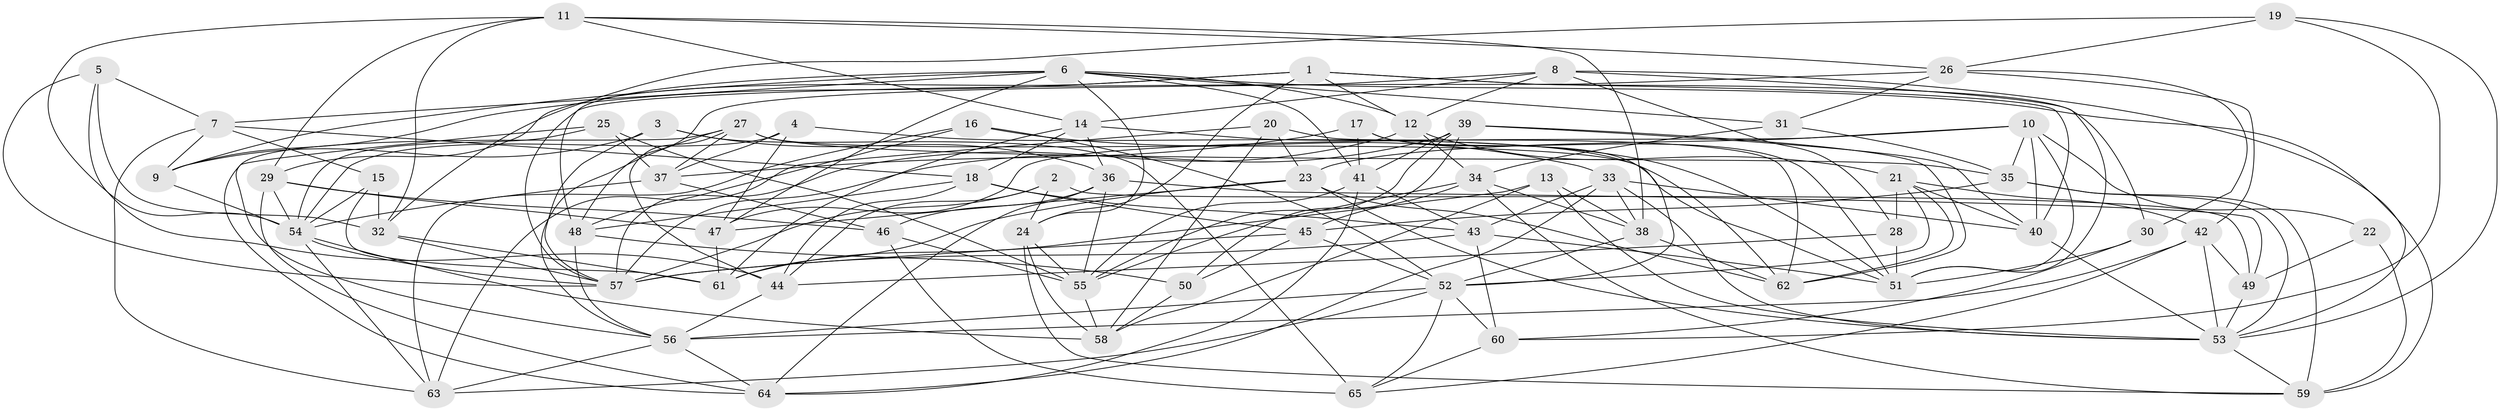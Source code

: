 // original degree distribution, {4: 1.0}
// Generated by graph-tools (version 1.1) at 2025/27/03/09/25 03:27:00]
// undirected, 65 vertices, 188 edges
graph export_dot {
graph [start="1"]
  node [color=gray90,style=filled];
  1;
  2;
  3;
  4;
  5;
  6;
  7;
  8;
  9;
  10;
  11;
  12;
  13;
  14;
  15;
  16;
  17;
  18;
  19;
  20;
  21;
  22;
  23;
  24;
  25;
  26;
  27;
  28;
  29;
  30;
  31;
  32;
  33;
  34;
  35;
  36;
  37;
  38;
  39;
  40;
  41;
  42;
  43;
  44;
  45;
  46;
  47;
  48;
  49;
  50;
  51;
  52;
  53;
  54;
  55;
  56;
  57;
  58;
  59;
  60;
  61;
  62;
  63;
  64;
  65;
  1 -- 9 [weight=1.0];
  1 -- 12 [weight=1.0];
  1 -- 24 [weight=1.0];
  1 -- 29 [weight=1.0];
  1 -- 30 [weight=1.0];
  1 -- 40 [weight=1.0];
  2 -- 24 [weight=1.0];
  2 -- 44 [weight=1.0];
  2 -- 49 [weight=1.0];
  2 -- 57 [weight=1.0];
  3 -- 9 [weight=1.0];
  3 -- 36 [weight=1.0];
  3 -- 57 [weight=1.0];
  3 -- 65 [weight=1.0];
  4 -- 37 [weight=1.0];
  4 -- 47 [weight=1.0];
  4 -- 51 [weight=1.0];
  4 -- 54 [weight=1.0];
  5 -- 7 [weight=1.0];
  5 -- 32 [weight=1.0];
  5 -- 44 [weight=1.0];
  5 -- 57 [weight=1.0];
  6 -- 7 [weight=1.0];
  6 -- 9 [weight=2.0];
  6 -- 12 [weight=1.0];
  6 -- 24 [weight=1.0];
  6 -- 31 [weight=1.0];
  6 -- 41 [weight=1.0];
  6 -- 47 [weight=1.0];
  6 -- 48 [weight=1.0];
  6 -- 59 [weight=1.0];
  7 -- 9 [weight=1.0];
  7 -- 15 [weight=1.0];
  7 -- 18 [weight=1.0];
  7 -- 63 [weight=1.0];
  8 -- 12 [weight=1.0];
  8 -- 14 [weight=1.0];
  8 -- 28 [weight=1.0];
  8 -- 48 [weight=1.0];
  8 -- 51 [weight=1.0];
  8 -- 53 [weight=1.0];
  9 -- 54 [weight=1.0];
  10 -- 22 [weight=1.0];
  10 -- 23 [weight=1.0];
  10 -- 35 [weight=1.0];
  10 -- 40 [weight=1.0];
  10 -- 47 [weight=1.0];
  10 -- 51 [weight=1.0];
  11 -- 14 [weight=1.0];
  11 -- 26 [weight=1.0];
  11 -- 29 [weight=1.0];
  11 -- 32 [weight=1.0];
  11 -- 38 [weight=1.0];
  11 -- 54 [weight=1.0];
  12 -- 21 [weight=1.0];
  12 -- 34 [weight=1.0];
  12 -- 57 [weight=1.0];
  13 -- 38 [weight=1.0];
  13 -- 53 [weight=1.0];
  13 -- 58 [weight=1.0];
  13 -- 61 [weight=1.0];
  14 -- 18 [weight=1.0];
  14 -- 36 [weight=1.0];
  14 -- 61 [weight=1.0];
  14 -- 62 [weight=1.0];
  15 -- 32 [weight=1.0];
  15 -- 54 [weight=1.0];
  15 -- 61 [weight=1.0];
  16 -- 33 [weight=1.0];
  16 -- 48 [weight=1.0];
  16 -- 52 [weight=1.0];
  16 -- 63 [weight=1.0];
  17 -- 37 [weight=1.0];
  17 -- 41 [weight=1.0];
  17 -- 51 [weight=1.0];
  17 -- 52 [weight=1.0];
  18 -- 43 [weight=1.0];
  18 -- 44 [weight=1.0];
  18 -- 45 [weight=1.0];
  18 -- 48 [weight=1.0];
  19 -- 26 [weight=1.0];
  19 -- 32 [weight=1.0];
  19 -- 53 [weight=1.0];
  19 -- 60 [weight=1.0];
  20 -- 23 [weight=1.0];
  20 -- 58 [weight=1.0];
  20 -- 62 [weight=1.0];
  20 -- 63 [weight=1.0];
  21 -- 28 [weight=1.0];
  21 -- 40 [weight=1.0];
  21 -- 42 [weight=1.0];
  21 -- 52 [weight=1.0];
  21 -- 62 [weight=1.0];
  22 -- 49 [weight=2.0];
  22 -- 59 [weight=1.0];
  23 -- 47 [weight=1.0];
  23 -- 53 [weight=1.0];
  23 -- 61 [weight=1.0];
  23 -- 62 [weight=1.0];
  24 -- 55 [weight=1.0];
  24 -- 58 [weight=1.0];
  24 -- 59 [weight=1.0];
  25 -- 37 [weight=1.0];
  25 -- 54 [weight=1.0];
  25 -- 55 [weight=1.0];
  25 -- 56 [weight=1.0];
  26 -- 30 [weight=1.0];
  26 -- 31 [weight=1.0];
  26 -- 42 [weight=1.0];
  26 -- 57 [weight=1.0];
  27 -- 35 [weight=1.0];
  27 -- 37 [weight=1.0];
  27 -- 44 [weight=1.0];
  27 -- 51 [weight=1.0];
  27 -- 56 [weight=1.0];
  27 -- 64 [weight=1.0];
  28 -- 44 [weight=1.0];
  28 -- 51 [weight=3.0];
  29 -- 46 [weight=1.0];
  29 -- 47 [weight=1.0];
  29 -- 54 [weight=1.0];
  29 -- 64 [weight=1.0];
  30 -- 51 [weight=1.0];
  30 -- 60 [weight=1.0];
  31 -- 34 [weight=1.0];
  31 -- 35 [weight=1.0];
  32 -- 57 [weight=1.0];
  32 -- 61 [weight=1.0];
  33 -- 38 [weight=1.0];
  33 -- 40 [weight=1.0];
  33 -- 43 [weight=1.0];
  33 -- 53 [weight=1.0];
  33 -- 64 [weight=1.0];
  34 -- 38 [weight=1.0];
  34 -- 45 [weight=1.0];
  34 -- 55 [weight=1.0];
  34 -- 59 [weight=1.0];
  35 -- 45 [weight=1.0];
  35 -- 53 [weight=1.0];
  35 -- 59 [weight=1.0];
  36 -- 46 [weight=1.0];
  36 -- 49 [weight=1.0];
  36 -- 55 [weight=1.0];
  36 -- 64 [weight=1.0];
  37 -- 46 [weight=1.0];
  37 -- 54 [weight=1.0];
  38 -- 52 [weight=1.0];
  38 -- 62 [weight=1.0];
  39 -- 40 [weight=1.0];
  39 -- 41 [weight=1.0];
  39 -- 50 [weight=1.0];
  39 -- 55 [weight=1.0];
  39 -- 57 [weight=1.0];
  39 -- 62 [weight=1.0];
  40 -- 53 [weight=1.0];
  41 -- 43 [weight=1.0];
  41 -- 55 [weight=1.0];
  41 -- 64 [weight=1.0];
  42 -- 49 [weight=1.0];
  42 -- 53 [weight=1.0];
  42 -- 56 [weight=1.0];
  42 -- 65 [weight=1.0];
  43 -- 51 [weight=1.0];
  43 -- 57 [weight=1.0];
  43 -- 60 [weight=1.0];
  44 -- 56 [weight=1.0];
  45 -- 50 [weight=1.0];
  45 -- 52 [weight=1.0];
  45 -- 57 [weight=1.0];
  46 -- 55 [weight=1.0];
  46 -- 65 [weight=2.0];
  47 -- 61 [weight=1.0];
  48 -- 50 [weight=1.0];
  48 -- 56 [weight=1.0];
  49 -- 53 [weight=1.0];
  50 -- 58 [weight=1.0];
  52 -- 56 [weight=1.0];
  52 -- 60 [weight=2.0];
  52 -- 63 [weight=1.0];
  52 -- 65 [weight=1.0];
  53 -- 59 [weight=1.0];
  54 -- 57 [weight=1.0];
  54 -- 58 [weight=1.0];
  54 -- 63 [weight=1.0];
  55 -- 58 [weight=1.0];
  56 -- 63 [weight=1.0];
  56 -- 64 [weight=1.0];
  60 -- 65 [weight=1.0];
}
